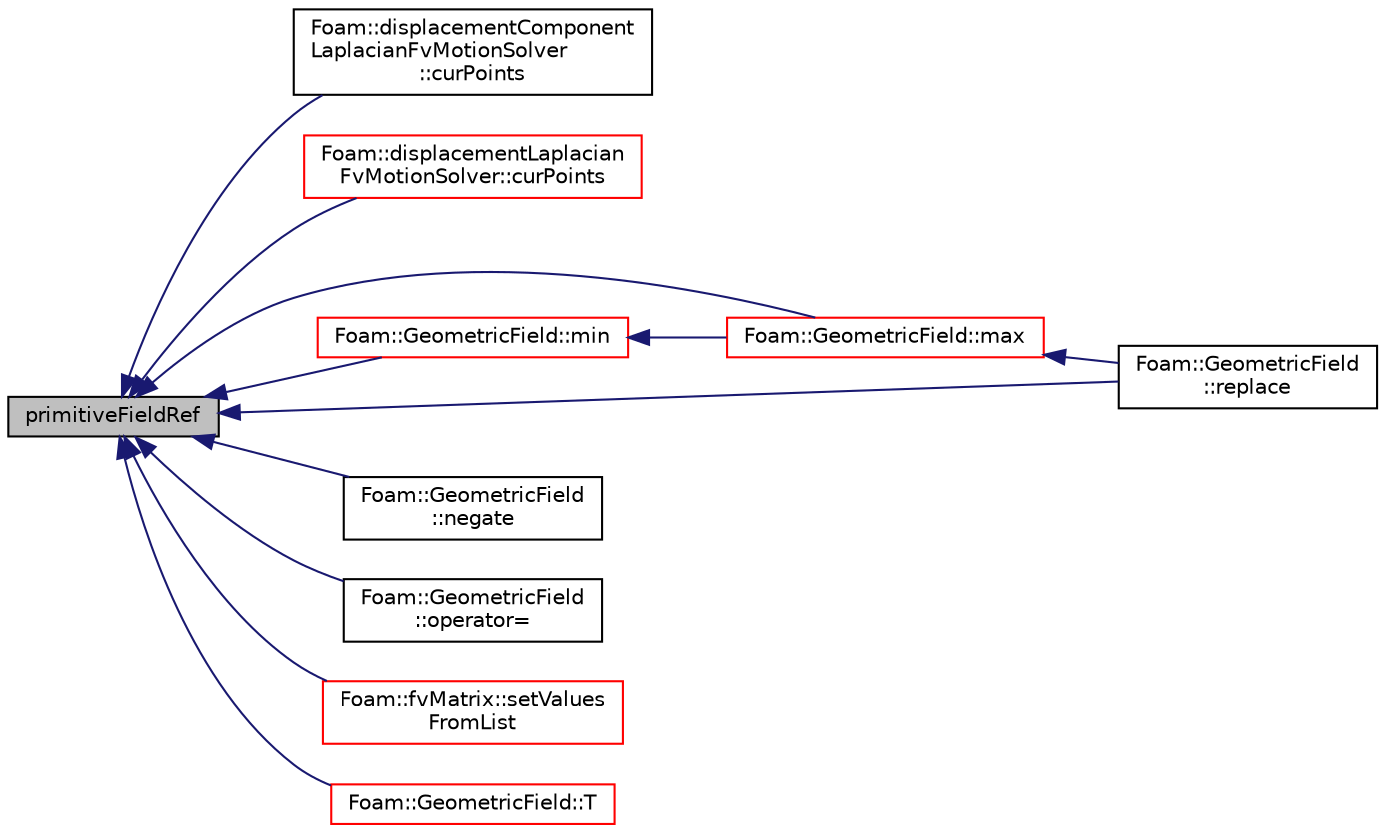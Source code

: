 digraph "primitiveFieldRef"
{
  bgcolor="transparent";
  edge [fontname="Helvetica",fontsize="10",labelfontname="Helvetica",labelfontsize="10"];
  node [fontname="Helvetica",fontsize="10",shape=record];
  rankdir="LR";
  Node1 [label="primitiveFieldRef",height=0.2,width=0.4,color="black", fillcolor="grey75", style="filled", fontcolor="black"];
  Node1 -> Node2 [dir="back",color="midnightblue",fontsize="10",style="solid",fontname="Helvetica"];
  Node2 [label="Foam::displacementComponent\lLaplacianFvMotionSolver\l::curPoints",height=0.2,width=0.4,color="black",URL="$a00552.html#a897bb9550f17845c9ab361582659cbee",tooltip="Return point location obtained from the current motion field. "];
  Node1 -> Node3 [dir="back",color="midnightblue",fontsize="10",style="solid",fontname="Helvetica"];
  Node3 [label="Foam::displacementLaplacian\lFvMotionSolver::curPoints",height=0.2,width=0.4,color="red",URL="$a00554.html#a897bb9550f17845c9ab361582659cbee",tooltip="Return point location obtained from the current motion field. "];
  Node1 -> Node4 [dir="back",color="midnightblue",fontsize="10",style="solid",fontname="Helvetica"];
  Node4 [label="Foam::GeometricField::max",height=0.2,width=0.4,color="red",URL="$a00933.html#a02f51609ede2ab447ff3511e01db1fc6"];
  Node4 -> Node5 [dir="back",color="midnightblue",fontsize="10",style="solid",fontname="Helvetica"];
  Node5 [label="Foam::GeometricField\l::replace",height=0.2,width=0.4,color="black",URL="$a00933.html#a38423626997376009d528b62f37a4273"];
  Node1 -> Node6 [dir="back",color="midnightblue",fontsize="10",style="solid",fontname="Helvetica"];
  Node6 [label="Foam::GeometricField::min",height=0.2,width=0.4,color="red",URL="$a00933.html#a7945861ec06a8f04008b170849cc8511"];
  Node6 -> Node4 [dir="back",color="midnightblue",fontsize="10",style="solid",fontname="Helvetica"];
  Node1 -> Node7 [dir="back",color="midnightblue",fontsize="10",style="solid",fontname="Helvetica"];
  Node7 [label="Foam::GeometricField\l::negate",height=0.2,width=0.4,color="black",URL="$a00933.html#abcdb1512395327f8236a4f4a4d4ff648"];
  Node1 -> Node8 [dir="back",color="midnightblue",fontsize="10",style="solid",fontname="Helvetica"];
  Node8 [label="Foam::GeometricField\l::operator=",height=0.2,width=0.4,color="black",URL="$a00933.html#ade0a3851b20e7112c4ad352bf9892fe5"];
  Node1 -> Node5 [dir="back",color="midnightblue",fontsize="10",style="solid",fontname="Helvetica"];
  Node1 -> Node9 [dir="back",color="midnightblue",fontsize="10",style="solid",fontname="Helvetica"];
  Node9 [label="Foam::fvMatrix::setValues\lFromList",height=0.2,width=0.4,color="red",URL="$a00887.html#ae2373f8bf20e55920fbe1157213a9858",tooltip="Set solution in given cells to the specified values. "];
  Node1 -> Node10 [dir="back",color="midnightblue",fontsize="10",style="solid",fontname="Helvetica"];
  Node10 [label="Foam::GeometricField::T",height=0.2,width=0.4,color="red",URL="$a00933.html#a81751ba6d118bc85e0a992a1c332bd5c",tooltip="Return transpose (only if it is a tensor field) "];
}
